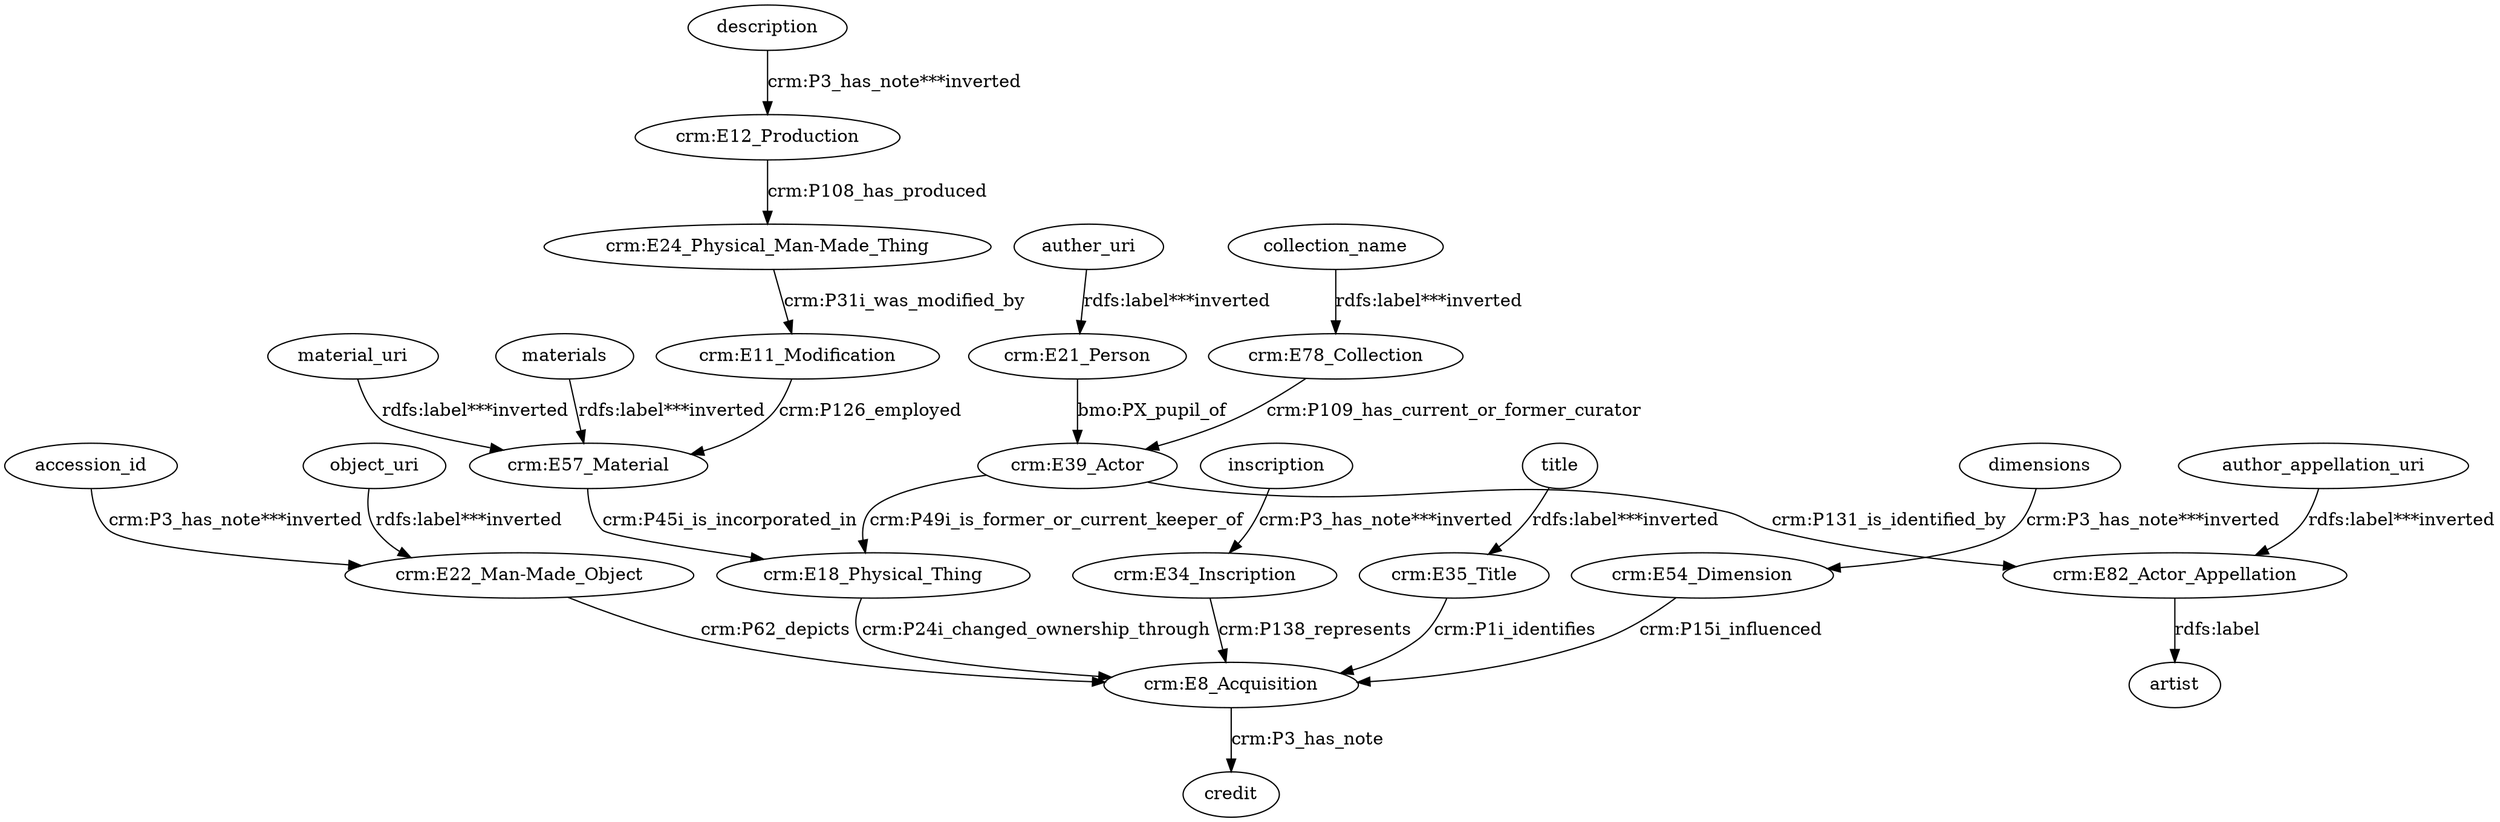 digraph {
  accession_id [type=attribute_name,label=accession_id]
  "crm:E22_Man-Made_Object1" [type=class_uri,label="crm:E22_Man-Made_Object"]
  auther_uri [type=attribute_name,label=auther_uri]
  "crm:E21_Person1" [type=class_uri,label="crm:E21_Person"]
  author_appellation_uri [type=attribute_name,label=author_appellation_uri]
  "crm:E82_Actor_Appellation1" [type=class_uri,label="crm:E82_Actor_Appellation"]
  collection_name [type=attribute_name,label=collection_name]
  "crm:E78_Collection1" [type=class_uri,label="crm:E78_Collection"]
  "crm:E11_Modification" [type=class_uri,label="crm:E11_Modification"]
  "crm:E57_Material1" [type=class_uri,label="crm:E57_Material"]
  "crm:E12_Production1" [type=class_uri,label="crm:E12_Production"]
  "crm:E24_Physical_Man-Made_Thing" [type=class_uri,label="crm:E24_Physical_Man-Made_Thing"]
  "crm:E18_Physical_Thing" [type=class_uri,label="crm:E18_Physical_Thing"]
  "crm:E8_Acquisition1" [type=class_uri,label="crm:E8_Acquisition"]
  "crm:E39_Actor" [type=class_uri,label="crm:E39_Actor"]
  "crm:E34_Inscription1" [type=class_uri,label="crm:E34_Inscription"]
  "crm:E35_Title1" [type=class_uri,label="crm:E35_Title"]
  "crm:E54_Dimension1" [type=class_uri,label="crm:E54_Dimension"]
  artist [type=attribute_name,label=artist]
  credit [type=attribute_name,label=credit]
  description [type=attribute_name,label=description]
  dimensions [type=attribute_name,label=dimensions]
  inscription [type=attribute_name,label=inscription]
  material_uri [type=attribute_name,label=material_uri]
  materials [type=attribute_name,label=materials]
  object_uri [type=attribute_name,label=object_uri]
  title [type=attribute_name,label=title]
  accession_id -> "crm:E22_Man-Made_Object1" [type=st_property_uri,label="crm:P3_has_note***inverted",weight=1]
  auther_uri -> "crm:E21_Person1" [type=st_property_uri,label="rdfs:label***inverted",weight=1]
  author_appellation_uri -> "crm:E82_Actor_Appellation1" [type=st_property_uri,label="rdfs:label***inverted",weight=1]
  collection_name -> "crm:E78_Collection1" [type=st_property_uri,label="rdfs:label***inverted",weight=1]
  "crm:E11_Modification" -> "crm:E57_Material1" [label="crm:P126_employed",type=direct_property_uri,weight=1]
  "crm:E12_Production1" -> "crm:E24_Physical_Man-Made_Thing" [label="crm:P108_has_produced",type=direct_property_uri,weight=1]
  "crm:E18_Physical_Thing" -> "crm:E8_Acquisition1" [label="crm:P24i_changed_ownership_through",type=direct_property_uri,weight=1]
  "crm:E21_Person1" -> "crm:E39_Actor" [label="bmo:PX_pupil_of",type=direct_property_uri,weight=1]
  "crm:E22_Man-Made_Object1" -> "crm:E8_Acquisition1" [label="crm:P62_depicts",type=inherited,weight=4]
  "crm:E24_Physical_Man-Made_Thing" -> "crm:E11_Modification" [label="crm:P31i_was_modified_by",type=direct_property_uri,weight=1]
  "crm:E34_Inscription1" -> "crm:E8_Acquisition1" [label="crm:P138_represents",type=inherited,weight=4]
  "crm:E35_Title1" -> "crm:E8_Acquisition1" [label="crm:P1i_identifies",type=inherited,weight=4]
  "crm:E39_Actor" -> "crm:E18_Physical_Thing" [label="crm:P49i_is_former_or_current_keeper_of",type=direct_property_uri,weight=1]
  "crm:E39_Actor" -> "crm:E82_Actor_Appellation1" [label="crm:P131_is_identified_by",type=direct_property_uri,weight=1]
  "crm:E54_Dimension1" -> "crm:E8_Acquisition1" [label="crm:P15i_influenced",type=inherited,weight=4]
  "crm:E57_Material1" -> "crm:E18_Physical_Thing" [label="crm:P45i_is_incorporated_in",type=direct_property_uri,weight=1]
  "crm:E78_Collection1" -> "crm:E39_Actor" [label="crm:P109_has_current_or_former_curator",type=direct_property_uri,weight=1]
  "crm:E82_Actor_Appellation1" -> artist [label="rdfs:label",type=st_property_uri]
  "crm:E8_Acquisition1" -> credit [label="crm:P3_has_note",type=st_property_uri]
  description -> "crm:E12_Production1" [type=st_property_uri,label="crm:P3_has_note***inverted",weight=1]
  dimensions -> "crm:E54_Dimension1" [type=st_property_uri,label="crm:P3_has_note***inverted",weight=1]
  inscription -> "crm:E34_Inscription1" [type=st_property_uri,label="crm:P3_has_note***inverted",weight=1]
  material_uri -> "crm:E57_Material1" [type=st_property_uri,label="rdfs:label***inverted",weight=1]
  materials -> "crm:E57_Material1" [type=st_property_uri,label="rdfs:label***inverted",weight=1]
  object_uri -> "crm:E22_Man-Made_Object1" [type=st_property_uri,label="rdfs:label***inverted",weight=1]
  title -> "crm:E35_Title1" [type=st_property_uri,label="rdfs:label***inverted",weight=1]
}
